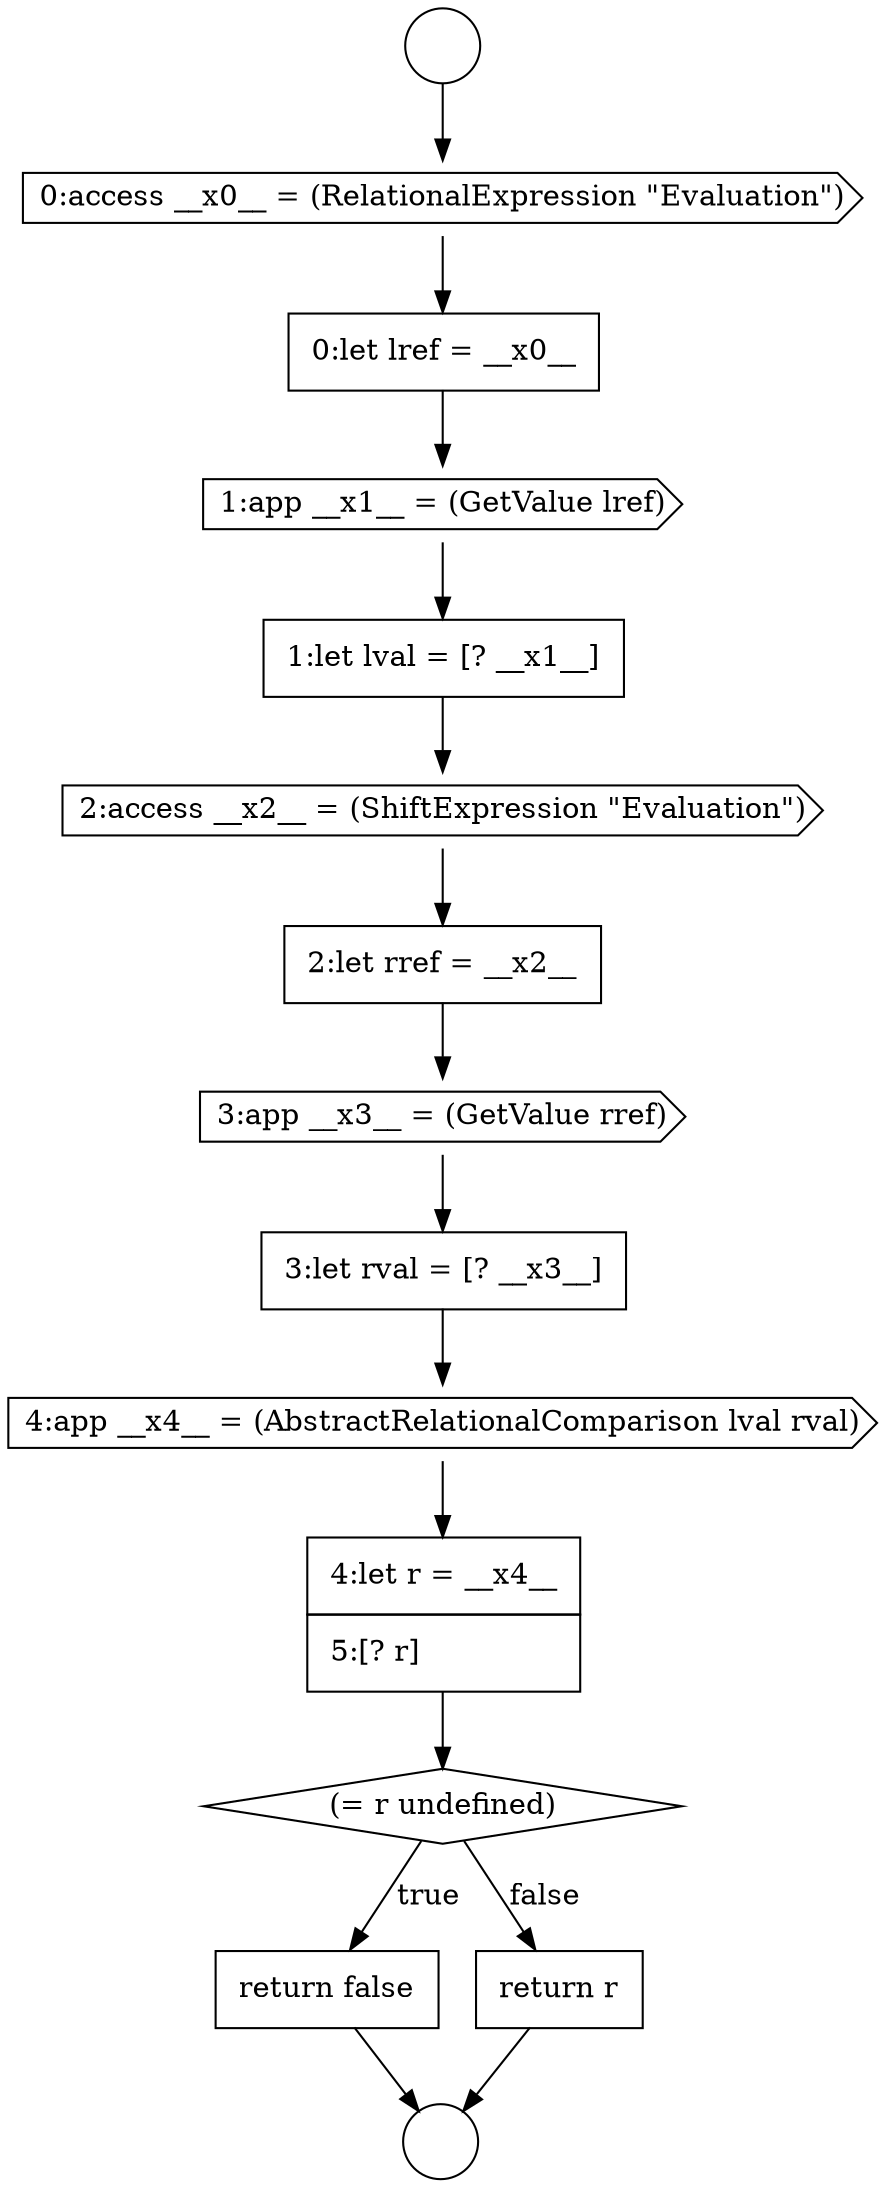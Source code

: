 digraph {
  node4571 [shape=cds, label=<<font color="black">4:app __x4__ = (AbstractRelationalComparison lval rval)</font>> color="black" fillcolor="white" style=filled]
  node4562 [shape=circle label=" " color="black" fillcolor="white" style=filled]
  node4573 [shape=diamond, label=<<font color="black">(= r undefined)</font>> color="black" fillcolor="white" style=filled]
  node4569 [shape=cds, label=<<font color="black">3:app __x3__ = (GetValue rref)</font>> color="black" fillcolor="white" style=filled]
  node4566 [shape=none, margin=0, label=<<font color="black">
    <table border="0" cellborder="1" cellspacing="0" cellpadding="10">
      <tr><td align="left">1:let lval = [? __x1__]</td></tr>
    </table>
  </font>> color="black" fillcolor="white" style=filled]
  node4561 [shape=circle label=" " color="black" fillcolor="white" style=filled]
  node4574 [shape=none, margin=0, label=<<font color="black">
    <table border="0" cellborder="1" cellspacing="0" cellpadding="10">
      <tr><td align="left">return false</td></tr>
    </table>
  </font>> color="black" fillcolor="white" style=filled]
  node4570 [shape=none, margin=0, label=<<font color="black">
    <table border="0" cellborder="1" cellspacing="0" cellpadding="10">
      <tr><td align="left">3:let rval = [? __x3__]</td></tr>
    </table>
  </font>> color="black" fillcolor="white" style=filled]
  node4565 [shape=cds, label=<<font color="black">1:app __x1__ = (GetValue lref)</font>> color="black" fillcolor="white" style=filled]
  node4575 [shape=none, margin=0, label=<<font color="black">
    <table border="0" cellborder="1" cellspacing="0" cellpadding="10">
      <tr><td align="left">return r</td></tr>
    </table>
  </font>> color="black" fillcolor="white" style=filled]
  node4564 [shape=none, margin=0, label=<<font color="black">
    <table border="0" cellborder="1" cellspacing="0" cellpadding="10">
      <tr><td align="left">0:let lref = __x0__</td></tr>
    </table>
  </font>> color="black" fillcolor="white" style=filled]
  node4563 [shape=cds, label=<<font color="black">0:access __x0__ = (RelationalExpression &quot;Evaluation&quot;)</font>> color="black" fillcolor="white" style=filled]
  node4568 [shape=none, margin=0, label=<<font color="black">
    <table border="0" cellborder="1" cellspacing="0" cellpadding="10">
      <tr><td align="left">2:let rref = __x2__</td></tr>
    </table>
  </font>> color="black" fillcolor="white" style=filled]
  node4567 [shape=cds, label=<<font color="black">2:access __x2__ = (ShiftExpression &quot;Evaluation&quot;)</font>> color="black" fillcolor="white" style=filled]
  node4572 [shape=none, margin=0, label=<<font color="black">
    <table border="0" cellborder="1" cellspacing="0" cellpadding="10">
      <tr><td align="left">4:let r = __x4__</td></tr>
      <tr><td align="left">5:[? r]</td></tr>
    </table>
  </font>> color="black" fillcolor="white" style=filled]
  node4567 -> node4568 [ color="black"]
  node4571 -> node4572 [ color="black"]
  node4572 -> node4573 [ color="black"]
  node4561 -> node4563 [ color="black"]
  node4568 -> node4569 [ color="black"]
  node4569 -> node4570 [ color="black"]
  node4566 -> node4567 [ color="black"]
  node4575 -> node4562 [ color="black"]
  node4564 -> node4565 [ color="black"]
  node4563 -> node4564 [ color="black"]
  node4574 -> node4562 [ color="black"]
  node4573 -> node4574 [label=<<font color="black">true</font>> color="black"]
  node4573 -> node4575 [label=<<font color="black">false</font>> color="black"]
  node4570 -> node4571 [ color="black"]
  node4565 -> node4566 [ color="black"]
}
